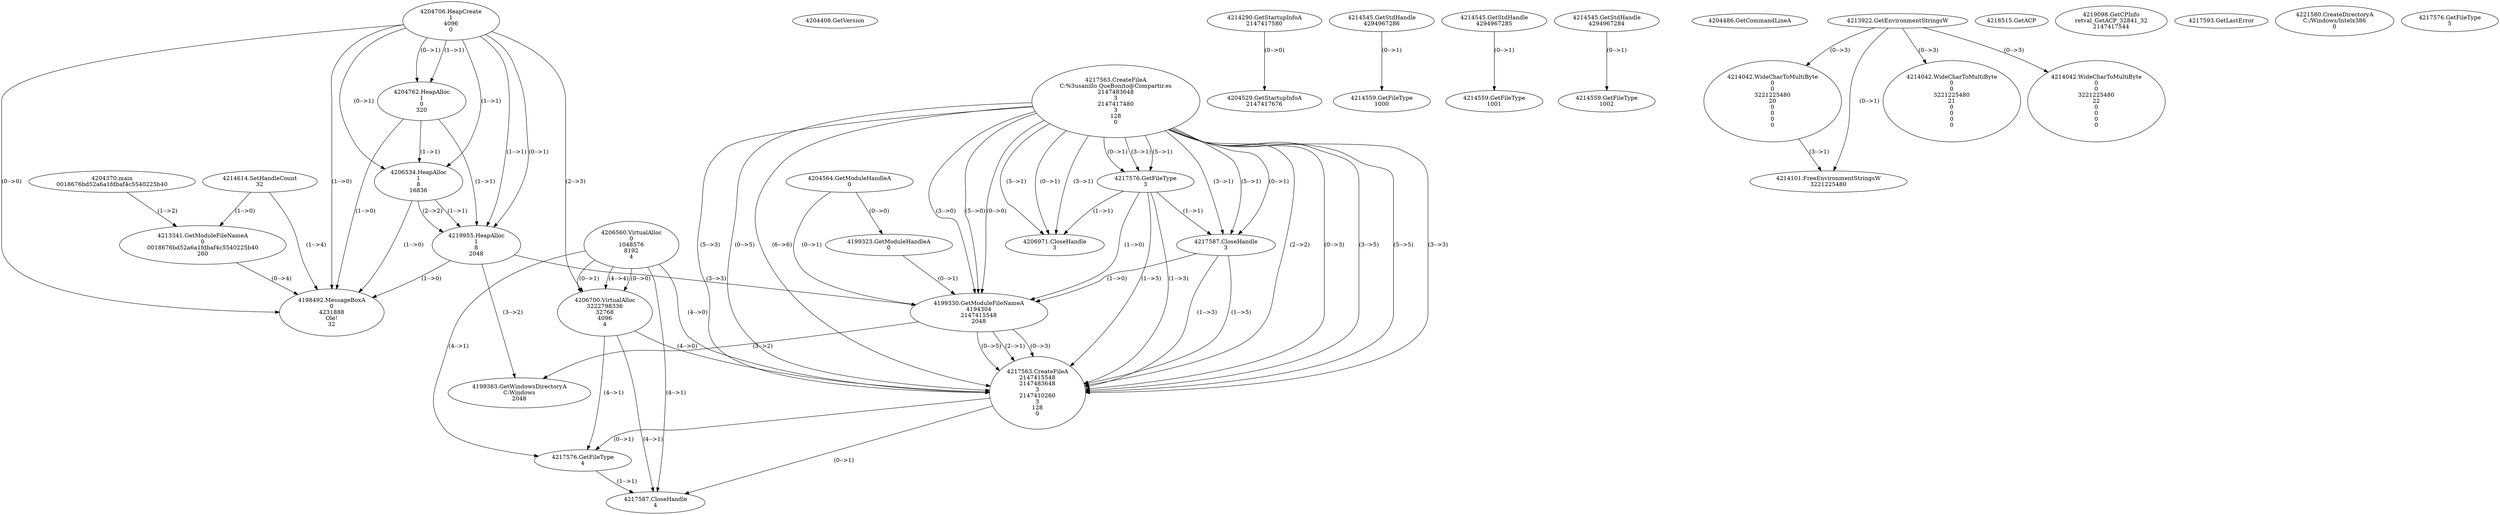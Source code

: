 // Global SCDG with merge call
digraph {
	0 [label="4204370.main
0018676bd52a6a1fdbaf4c5540225b40"]
	1 [label="4204408.GetVersion
"]
	2 [label="4204706.HeapCreate
1
4096
0"]
	3 [label="4204762.HeapAlloc
1
0
320"]
	2 -> 3 [label="(1-->1)"]
	2 -> 3 [label="(0-->1)"]
	4 [label="4206534.HeapAlloc
1
8
16836"]
	2 -> 4 [label="(1-->1)"]
	2 -> 4 [label="(0-->1)"]
	3 -> 4 [label="(1-->1)"]
	5 [label="4206560.VirtualAlloc
0
1048576
8192
4"]
	6 [label="4206700.VirtualAlloc
3222798336
32768
4096
4"]
	5 -> 6 [label="(0-->1)"]
	2 -> 6 [label="(2-->3)"]
	5 -> 6 [label="(4-->4)"]
	5 -> 6 [label="(0-->0)"]
	7 [label="4214290.GetStartupInfoA
2147417580"]
	8 [label="4214545.GetStdHandle
4294967286"]
	9 [label="4214559.GetFileType
1000"]
	8 -> 9 [label="(0-->1)"]
	10 [label="4214545.GetStdHandle
4294967285"]
	11 [label="4214559.GetFileType
1001"]
	10 -> 11 [label="(0-->1)"]
	12 [label="4214545.GetStdHandle
4294967284"]
	13 [label="4214559.GetFileType
1002"]
	12 -> 13 [label="(0-->1)"]
	14 [label="4214614.SetHandleCount
32"]
	15 [label="4204486.GetCommandLineA
"]
	16 [label="4213922.GetEnvironmentStringsW
"]
	17 [label="4214042.WideCharToMultiByte
0
0
3221225480
20
0
0
0
0"]
	16 -> 17 [label="(0-->3)"]
	18 [label="4214101.FreeEnvironmentStringsW
3221225480"]
	16 -> 18 [label="(0-->1)"]
	17 -> 18 [label="(3-->1)"]
	19 [label="4218515.GetACP
"]
	20 [label="4213341.GetModuleFileNameA
0
0018676bd52a6a1fdbaf4c5540225b40
260"]
	0 -> 20 [label="(1-->2)"]
	14 -> 20 [label="(1-->0)"]
	21 [label="4219955.HeapAlloc
1
8
2048"]
	2 -> 21 [label="(1-->1)"]
	2 -> 21 [label="(0-->1)"]
	3 -> 21 [label="(1-->1)"]
	4 -> 21 [label="(1-->1)"]
	4 -> 21 [label="(2-->2)"]
	22 [label="4204529.GetStartupInfoA
2147417676"]
	7 -> 22 [label="(0-->0)"]
	23 [label="4204564.GetModuleHandleA
0"]
	24 [label="4217563.CreateFileA
C:\Gusanillo QueBonito@Compartir.es
2147483648
3
2147417480
3
128
0"]
	25 [label="4217576.GetFileType
3"]
	24 -> 25 [label="(3-->1)"]
	24 -> 25 [label="(5-->1)"]
	24 -> 25 [label="(0-->1)"]
	26 [label="4206971.CloseHandle
3"]
	24 -> 26 [label="(3-->1)"]
	24 -> 26 [label="(5-->1)"]
	24 -> 26 [label="(0-->1)"]
	25 -> 26 [label="(1-->1)"]
	27 [label="4198492.MessageBoxA
0
4231888
Ole!
32"]
	14 -> 27 [label="(1-->4)"]
	20 -> 27 [label="(0-->4)"]
	2 -> 27 [label="(1-->0)"]
	2 -> 27 [label="(0-->0)"]
	3 -> 27 [label="(1-->0)"]
	4 -> 27 [label="(1-->0)"]
	21 -> 27 [label="(1-->0)"]
	28 [label="4214042.WideCharToMultiByte
0
0
3221225480
21
0
0
0
0"]
	16 -> 28 [label="(0-->3)"]
	29 [label="4214042.WideCharToMultiByte
0
0
3221225480
22
0
0
0
0"]
	16 -> 29 [label="(0-->3)"]
	30 [label="4219098.GetCPInfo
retval_GetACP_32841_32
2147417544"]
	31 [label="4217587.CloseHandle
3"]
	24 -> 31 [label="(3-->1)"]
	24 -> 31 [label="(5-->1)"]
	24 -> 31 [label="(0-->1)"]
	25 -> 31 [label="(1-->1)"]
	32 [label="4217593.GetLastError
"]
	33 [label="4199323.GetModuleHandleA
0"]
	23 -> 33 [label="(0-->0)"]
	34 [label="4199330.GetModuleFileNameA
4194304
2147415548
2048"]
	23 -> 34 [label="(0-->1)"]
	33 -> 34 [label="(0-->1)"]
	21 -> 34 [label="(3-->3)"]
	24 -> 34 [label="(3-->0)"]
	24 -> 34 [label="(5-->0)"]
	24 -> 34 [label="(0-->0)"]
	25 -> 34 [label="(1-->0)"]
	31 -> 34 [label="(1-->0)"]
	35 [label="4199363.GetWindowsDirectoryA
C:\Windows
2048"]
	21 -> 35 [label="(3-->2)"]
	34 -> 35 [label="(3-->2)"]
	36 [label="4221580.CreateDirectoryA
C:/Windows/Intelx386
0"]
	37 [label="4217563.CreateFileA
2147415548
2147483648
3
2147410260
3
128
0"]
	34 -> 37 [label="(2-->1)"]
	24 -> 37 [label="(2-->2)"]
	24 -> 37 [label="(3-->3)"]
	24 -> 37 [label="(5-->3)"]
	24 -> 37 [label="(0-->3)"]
	25 -> 37 [label="(1-->3)"]
	31 -> 37 [label="(1-->3)"]
	34 -> 37 [label="(0-->3)"]
	24 -> 37 [label="(3-->5)"]
	24 -> 37 [label="(5-->5)"]
	24 -> 37 [label="(0-->5)"]
	25 -> 37 [label="(1-->5)"]
	31 -> 37 [label="(1-->5)"]
	34 -> 37 [label="(0-->5)"]
	24 -> 37 [label="(6-->6)"]
	5 -> 37 [label="(4-->0)"]
	6 -> 37 [label="(4-->0)"]
	38 [label="4217576.GetFileType
4"]
	5 -> 38 [label="(4-->1)"]
	6 -> 38 [label="(4-->1)"]
	37 -> 38 [label="(0-->1)"]
	39 [label="4217587.CloseHandle
4"]
	5 -> 39 [label="(4-->1)"]
	6 -> 39 [label="(4-->1)"]
	37 -> 39 [label="(0-->1)"]
	38 -> 39 [label="(1-->1)"]
	40 [label="4217576.GetFileType
5"]
}
